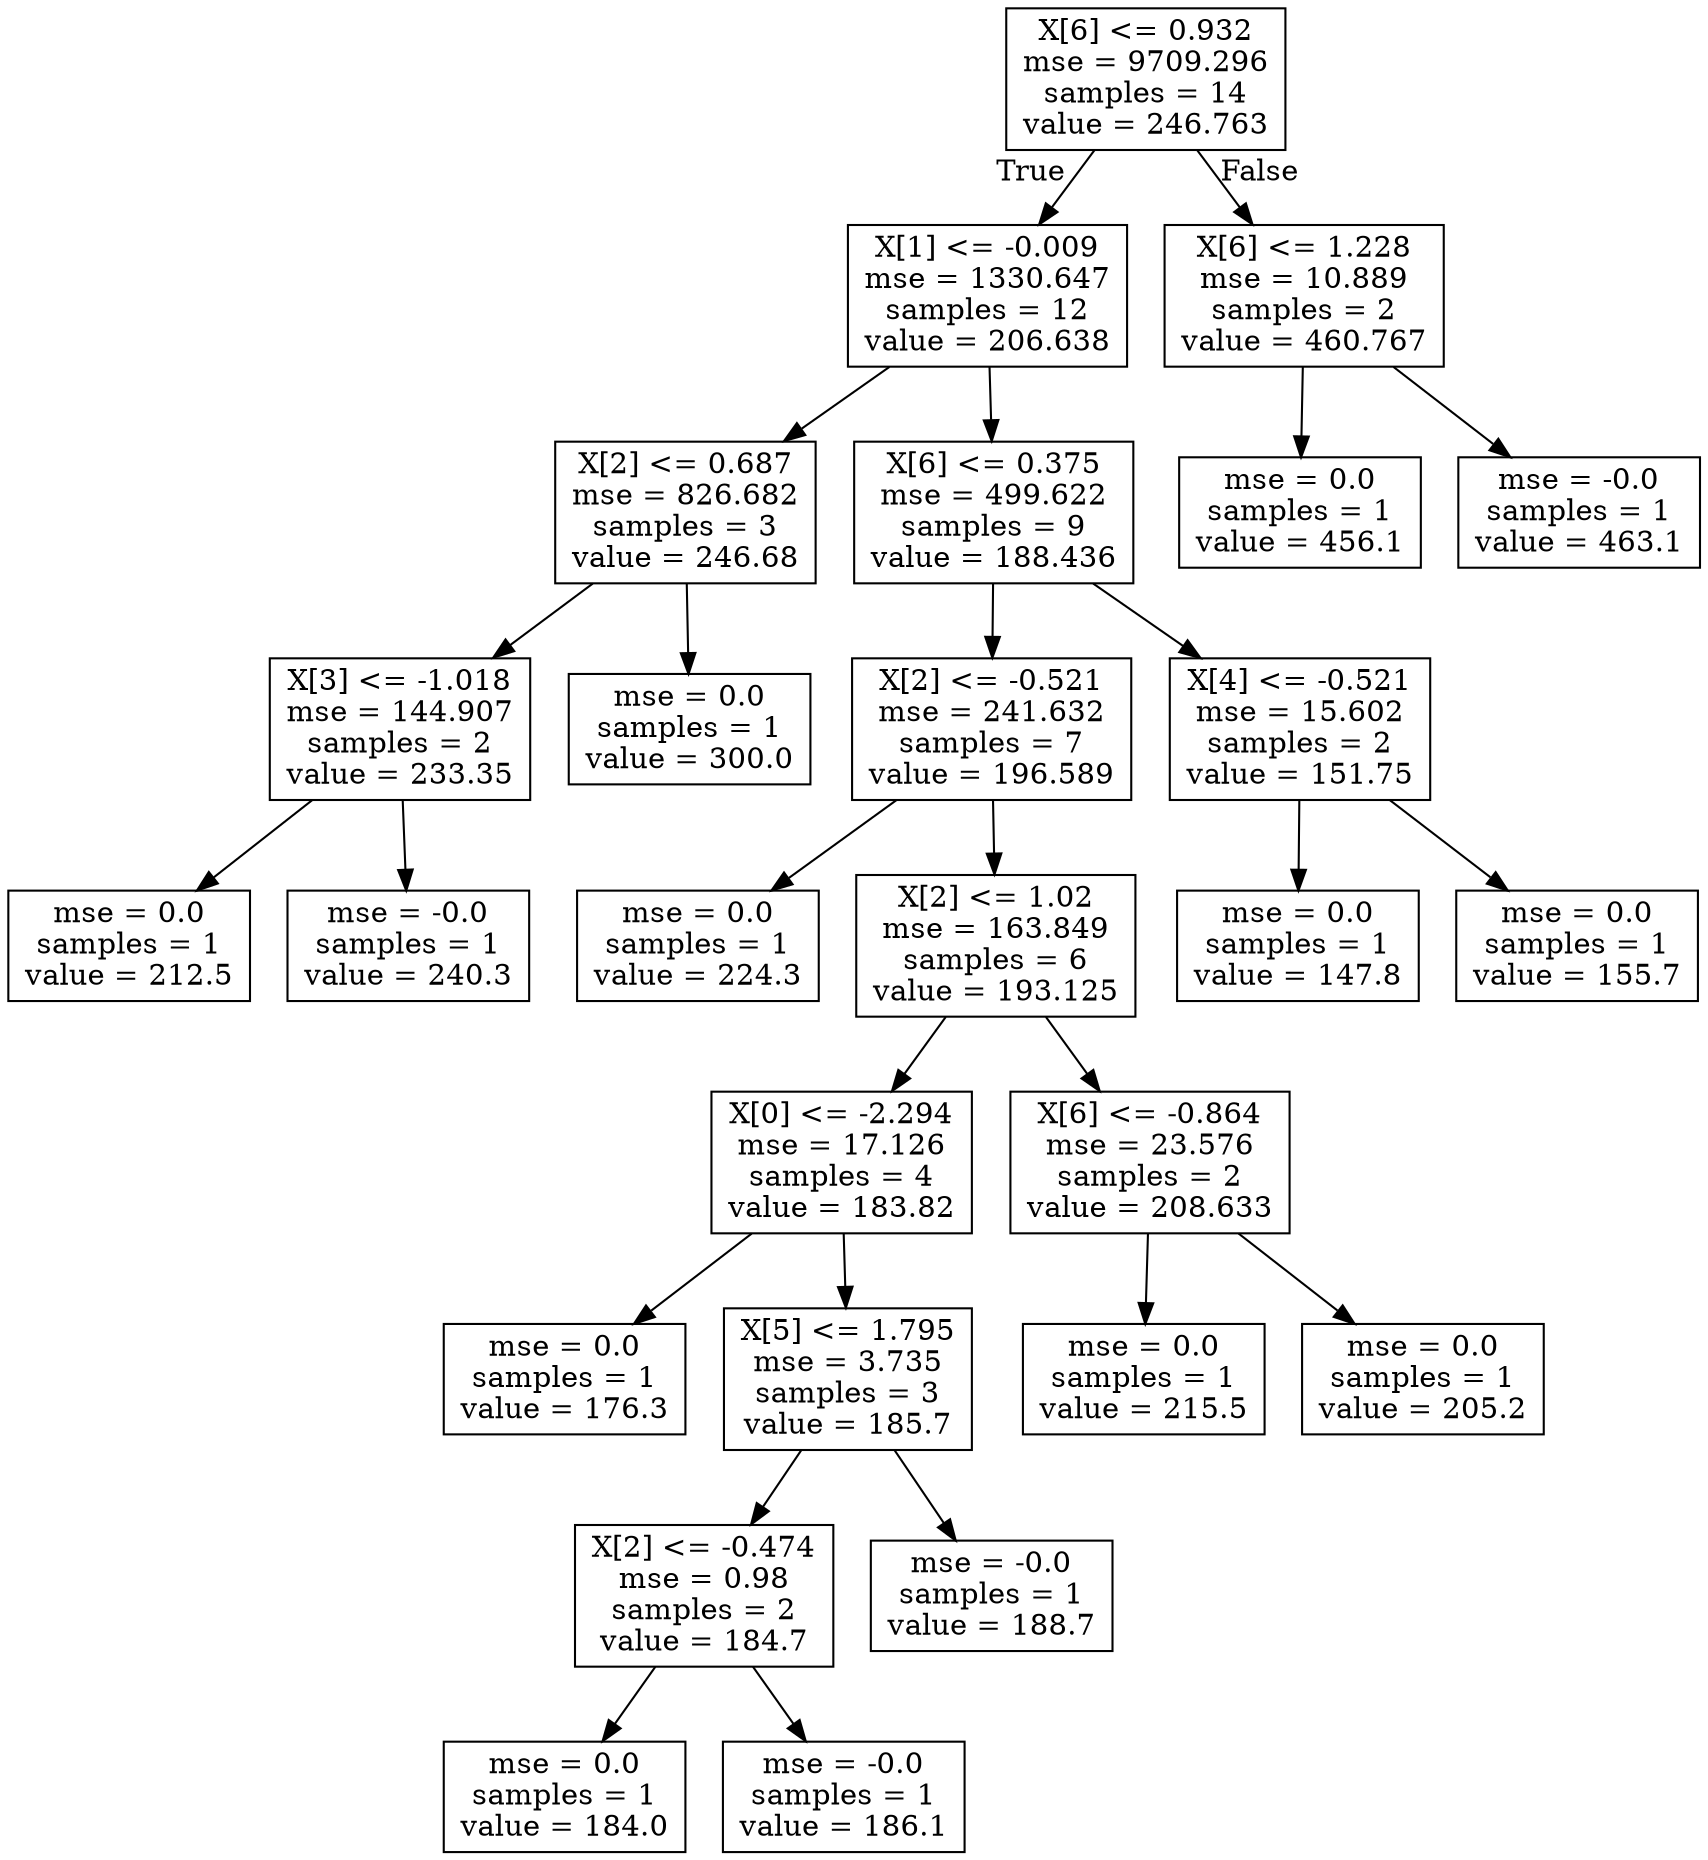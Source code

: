 digraph Tree {
node [shape=box] ;
0 [label="X[6] <= 0.932\nmse = 9709.296\nsamples = 14\nvalue = 246.763"] ;
1 [label="X[1] <= -0.009\nmse = 1330.647\nsamples = 12\nvalue = 206.638"] ;
0 -> 1 [labeldistance=2.5, labelangle=45, headlabel="True"] ;
2 [label="X[2] <= 0.687\nmse = 826.682\nsamples = 3\nvalue = 246.68"] ;
1 -> 2 ;
3 [label="X[3] <= -1.018\nmse = 144.907\nsamples = 2\nvalue = 233.35"] ;
2 -> 3 ;
4 [label="mse = 0.0\nsamples = 1\nvalue = 212.5"] ;
3 -> 4 ;
5 [label="mse = -0.0\nsamples = 1\nvalue = 240.3"] ;
3 -> 5 ;
6 [label="mse = 0.0\nsamples = 1\nvalue = 300.0"] ;
2 -> 6 ;
7 [label="X[6] <= 0.375\nmse = 499.622\nsamples = 9\nvalue = 188.436"] ;
1 -> 7 ;
8 [label="X[2] <= -0.521\nmse = 241.632\nsamples = 7\nvalue = 196.589"] ;
7 -> 8 ;
9 [label="mse = 0.0\nsamples = 1\nvalue = 224.3"] ;
8 -> 9 ;
10 [label="X[2] <= 1.02\nmse = 163.849\nsamples = 6\nvalue = 193.125"] ;
8 -> 10 ;
11 [label="X[0] <= -2.294\nmse = 17.126\nsamples = 4\nvalue = 183.82"] ;
10 -> 11 ;
12 [label="mse = 0.0\nsamples = 1\nvalue = 176.3"] ;
11 -> 12 ;
13 [label="X[5] <= 1.795\nmse = 3.735\nsamples = 3\nvalue = 185.7"] ;
11 -> 13 ;
14 [label="X[2] <= -0.474\nmse = 0.98\nsamples = 2\nvalue = 184.7"] ;
13 -> 14 ;
15 [label="mse = 0.0\nsamples = 1\nvalue = 184.0"] ;
14 -> 15 ;
16 [label="mse = -0.0\nsamples = 1\nvalue = 186.1"] ;
14 -> 16 ;
17 [label="mse = -0.0\nsamples = 1\nvalue = 188.7"] ;
13 -> 17 ;
18 [label="X[6] <= -0.864\nmse = 23.576\nsamples = 2\nvalue = 208.633"] ;
10 -> 18 ;
19 [label="mse = 0.0\nsamples = 1\nvalue = 215.5"] ;
18 -> 19 ;
20 [label="mse = 0.0\nsamples = 1\nvalue = 205.2"] ;
18 -> 20 ;
21 [label="X[4] <= -0.521\nmse = 15.602\nsamples = 2\nvalue = 151.75"] ;
7 -> 21 ;
22 [label="mse = 0.0\nsamples = 1\nvalue = 147.8"] ;
21 -> 22 ;
23 [label="mse = 0.0\nsamples = 1\nvalue = 155.7"] ;
21 -> 23 ;
24 [label="X[6] <= 1.228\nmse = 10.889\nsamples = 2\nvalue = 460.767"] ;
0 -> 24 [labeldistance=2.5, labelangle=-45, headlabel="False"] ;
25 [label="mse = 0.0\nsamples = 1\nvalue = 456.1"] ;
24 -> 25 ;
26 [label="mse = -0.0\nsamples = 1\nvalue = 463.1"] ;
24 -> 26 ;
}